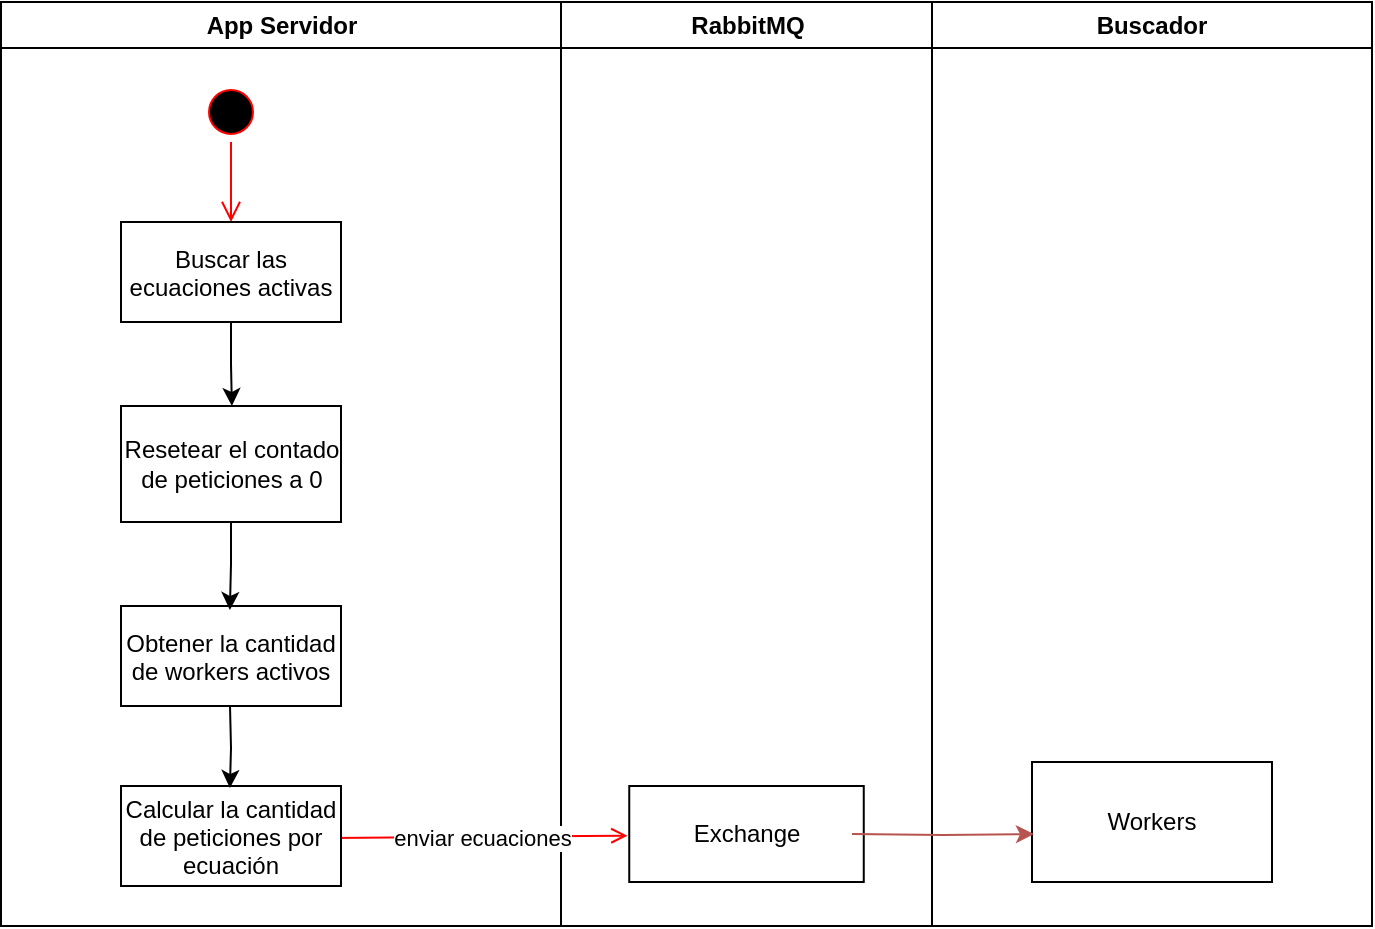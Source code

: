<mxfile version="18.2.0" type="device"><diagram name="Page-1" id="e7e014a7-5840-1c2e-5031-d8a46d1fe8dd"><mxGraphModel dx="833" dy="458" grid="1" gridSize="10" guides="1" tooltips="1" connect="1" arrows="1" fold="1" page="1" pageScale="1" pageWidth="1169" pageHeight="826" background="none" math="0" shadow="0"><root><mxCell id="0"/><mxCell id="1" parent="0"/><mxCell id="2" value="App Servidor" style="swimlane;whiteSpace=wrap" parent="1" vertex="1"><mxGeometry x="164.5" y="128" width="280" height="462" as="geometry"/></mxCell><mxCell id="5" value="" style="ellipse;shape=startState;fillColor=#000000;strokeColor=#ff0000;" parent="2" vertex="1"><mxGeometry x="100" y="40" width="30" height="30" as="geometry"/></mxCell><mxCell id="6" value="" style="edgeStyle=elbowEdgeStyle;elbow=horizontal;verticalAlign=bottom;endArrow=open;endSize=8;strokeColor=#FF0000;endFill=1;rounded=0" parent="2" source="5" target="7" edge="1"><mxGeometry x="100" y="40" as="geometry"><mxPoint x="115" y="110" as="targetPoint"/></mxGeometry></mxCell><mxCell id="ke8Y2C0x717UlF6I4Y3g-58" style="edgeStyle=orthogonalEdgeStyle;rounded=0;orthogonalLoop=1;jettySize=auto;html=1;entryX=0.504;entryY=0;entryDx=0;entryDy=0;entryPerimeter=0;" edge="1" parent="2" source="7" target="ke8Y2C0x717UlF6I4Y3g-55"><mxGeometry relative="1" as="geometry"/></mxCell><mxCell id="7" value="Buscar las &#10;ecuaciones activas" style="" parent="2" vertex="1"><mxGeometry x="60" y="110" width="110" height="50" as="geometry"/></mxCell><mxCell id="8" value="Obtener la cantidad&#10;de workers activos" style="" parent="2" vertex="1"><mxGeometry x="60" y="302" width="110" height="50" as="geometry"/></mxCell><mxCell id="ke8Y2C0x717UlF6I4Y3g-59" style="edgeStyle=orthogonalEdgeStyle;rounded=0;orthogonalLoop=1;jettySize=auto;html=1;entryX=0.495;entryY=0.04;entryDx=0;entryDy=0;entryPerimeter=0;" edge="1" parent="2" source="ke8Y2C0x717UlF6I4Y3g-55" target="8"><mxGeometry relative="1" as="geometry"/></mxCell><mxCell id="ke8Y2C0x717UlF6I4Y3g-55" value="Resetear el contado&lt;br&gt;de peticiones a 0" style="rounded=0;whiteSpace=wrap;html=1;" vertex="1" parent="2"><mxGeometry x="60" y="202" width="110" height="58" as="geometry"/></mxCell><mxCell id="3" value="RabbitMQ" style="swimlane;whiteSpace=wrap" parent="1" vertex="1"><mxGeometry x="444.5" y="128" width="185.5" height="462" as="geometry"/></mxCell><mxCell id="ke8Y2C0x717UlF6I4Y3g-43" value="Exchange" style="rounded=0;whiteSpace=wrap;html=1;" vertex="1" parent="3"><mxGeometry x="34.13" y="392" width="117.25" height="48" as="geometry"/></mxCell><mxCell id="20" value="" style="endArrow=open;strokeColor=#FF0000;endFill=1;rounded=0;entryX=-0.008;entryY=0.517;entryDx=0;entryDy=0;entryPerimeter=0;exitX=0.959;exitY=0.52;exitDx=0;exitDy=0;exitPerimeter=0;" parent="1" source="10" target="ke8Y2C0x717UlF6I4Y3g-43" edge="1"><mxGeometry relative="1" as="geometry"><mxPoint x="340" y="478" as="sourcePoint"/><mxPoint x="460" y="478" as="targetPoint"/></mxGeometry></mxCell><mxCell id="ke8Y2C0x717UlF6I4Y3g-41" value="enviar ecuaciones" style="edgeLabel;html=1;align=center;verticalAlign=middle;resizable=0;points=[];" vertex="1" connectable="0" parent="20"><mxGeometry x="-0.223" y="-3" relative="1" as="geometry"><mxPoint x="17" y="-3" as="offset"/></mxGeometry></mxCell><mxCell id="ke8Y2C0x717UlF6I4Y3g-44" value="Buscador" style="swimlane;whiteSpace=wrap" vertex="1" parent="1"><mxGeometry x="630" y="128" width="220" height="462" as="geometry"/></mxCell><mxCell id="ke8Y2C0x717UlF6I4Y3g-45" value="Workers" style="rounded=0;whiteSpace=wrap;html=1;" vertex="1" parent="ke8Y2C0x717UlF6I4Y3g-44"><mxGeometry x="50" y="380" width="120" height="60" as="geometry"/></mxCell><mxCell id="10" value="Calcular la cantidad&#10;de peticiones por&#10;ecuación" style="" parent="1" vertex="1"><mxGeometry x="224.5" y="520" width="110" height="50" as="geometry"/></mxCell><mxCell id="ke8Y2C0x717UlF6I4Y3g-61" style="edgeStyle=orthogonalEdgeStyle;rounded=0;orthogonalLoop=1;jettySize=auto;html=1;entryX=0.495;entryY=0.02;entryDx=0;entryDy=0;entryPerimeter=0;" edge="1" parent="1" target="10"><mxGeometry relative="1" as="geometry"><mxPoint x="279" y="480" as="sourcePoint"/></mxGeometry></mxCell><mxCell id="ke8Y2C0x717UlF6I4Y3g-63" style="edgeStyle=orthogonalEdgeStyle;rounded=0;orthogonalLoop=1;jettySize=auto;html=1;entryX=0.008;entryY=0.6;entryDx=0;entryDy=0;entryPerimeter=0;fillColor=#f8cecc;strokeColor=#b85450;" edge="1" parent="1" target="ke8Y2C0x717UlF6I4Y3g-45"><mxGeometry relative="1" as="geometry"><mxPoint x="590" y="544" as="sourcePoint"/></mxGeometry></mxCell></root></mxGraphModel></diagram></mxfile>